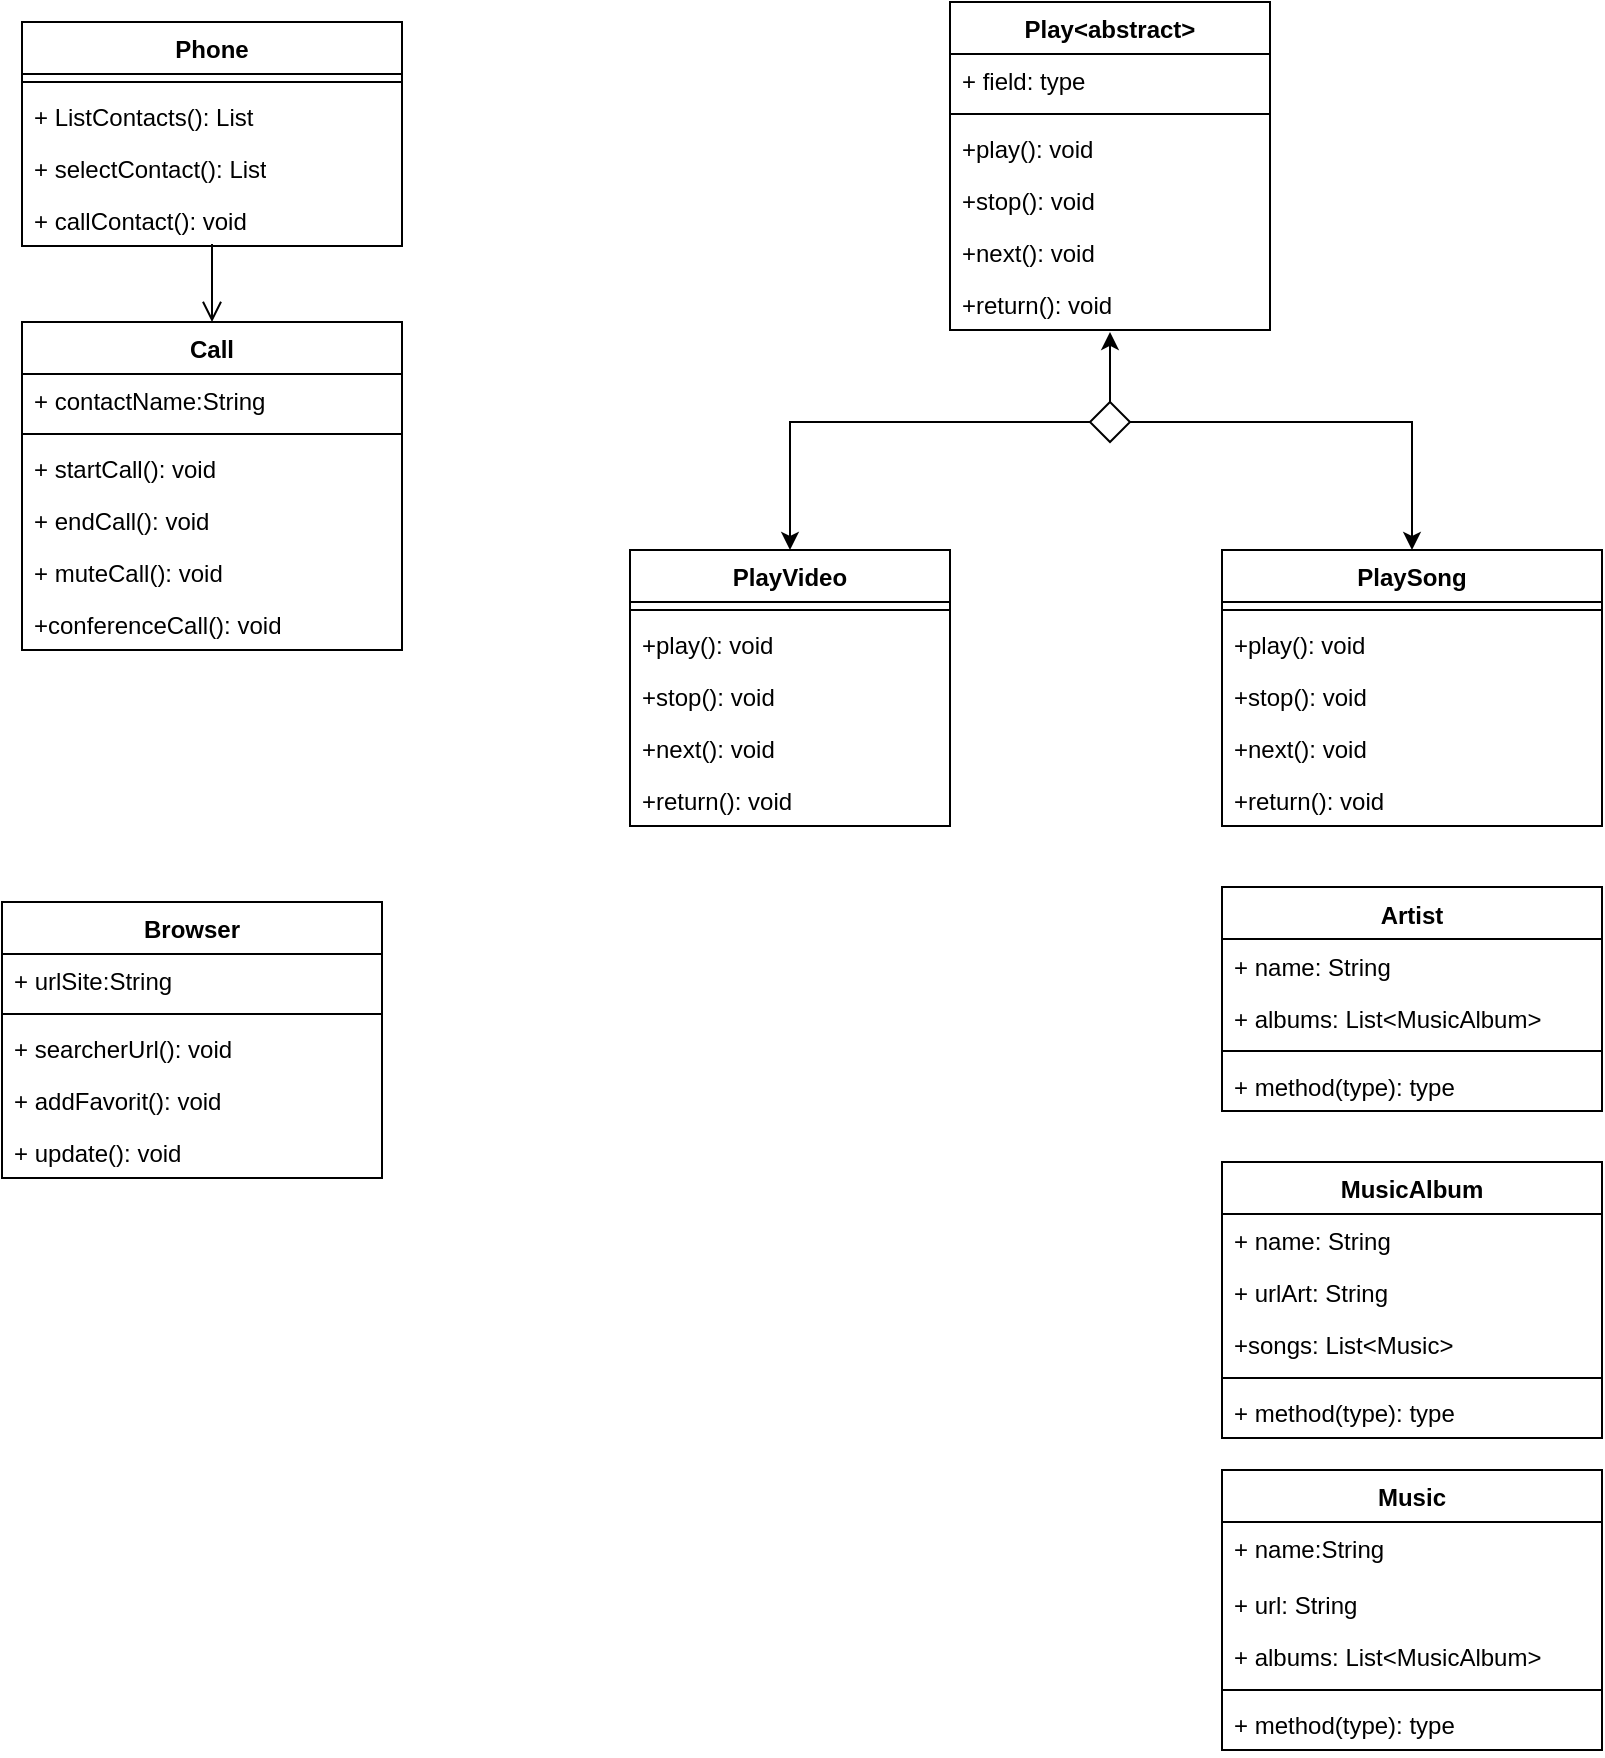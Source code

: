 <mxfile version="21.6.9" type="github">
  <diagram id="C5RBs43oDa-KdzZeNtuy" name="Page-1">
    <mxGraphModel dx="1114" dy="578" grid="1" gridSize="10" guides="1" tooltips="1" connect="1" arrows="1" fold="1" page="1" pageScale="1" pageWidth="827" pageHeight="1169" math="0" shadow="0">
      <root>
        <mxCell id="WIyWlLk6GJQsqaUBKTNV-0" />
        <mxCell id="WIyWlLk6GJQsqaUBKTNV-1" parent="WIyWlLk6GJQsqaUBKTNV-0" />
        <mxCell id="q52bOCOClihTa2kssrym-14" value="MusicAlbum" style="swimlane;fontStyle=1;align=center;verticalAlign=top;childLayout=stackLayout;horizontal=1;startSize=26;horizontalStack=0;resizeParent=1;resizeParentMax=0;resizeLast=0;collapsible=1;marginBottom=0;whiteSpace=wrap;html=1;" parent="WIyWlLk6GJQsqaUBKTNV-1" vertex="1">
          <mxGeometry x="630" y="610" width="190" height="138" as="geometry" />
        </mxCell>
        <mxCell id="q52bOCOClihTa2kssrym-15" value="+ name: String&lt;br&gt;" style="text;strokeColor=none;fillColor=none;align=left;verticalAlign=top;spacingLeft=4;spacingRight=4;overflow=hidden;rotatable=0;points=[[0,0.5],[1,0.5]];portConstraint=eastwest;whiteSpace=wrap;html=1;" parent="q52bOCOClihTa2kssrym-14" vertex="1">
          <mxGeometry y="26" width="190" height="26" as="geometry" />
        </mxCell>
        <mxCell id="q52bOCOClihTa2kssrym-38" value="+ urlArt: String" style="text;strokeColor=none;fillColor=none;align=left;verticalAlign=top;spacingLeft=4;spacingRight=4;overflow=hidden;rotatable=0;points=[[0,0.5],[1,0.5]];portConstraint=eastwest;whiteSpace=wrap;html=1;" parent="q52bOCOClihTa2kssrym-14" vertex="1">
          <mxGeometry y="52" width="190" height="26" as="geometry" />
        </mxCell>
        <mxCell id="q52bOCOClihTa2kssrym-39" value="+songs&lt;span style=&quot;background-color: initial;&quot;&gt;: List&amp;lt;Music&amp;gt;&lt;/span&gt;" style="text;strokeColor=none;fillColor=none;align=left;verticalAlign=top;spacingLeft=4;spacingRight=4;overflow=hidden;rotatable=0;points=[[0,0.5],[1,0.5]];portConstraint=eastwest;whiteSpace=wrap;html=1;" parent="q52bOCOClihTa2kssrym-14" vertex="1">
          <mxGeometry y="78" width="190" height="26" as="geometry" />
        </mxCell>
        <mxCell id="q52bOCOClihTa2kssrym-16" value="" style="line;strokeWidth=1;fillColor=none;align=left;verticalAlign=middle;spacingTop=-1;spacingLeft=3;spacingRight=3;rotatable=0;labelPosition=right;points=[];portConstraint=eastwest;strokeColor=inherit;" parent="q52bOCOClihTa2kssrym-14" vertex="1">
          <mxGeometry y="104" width="190" height="8" as="geometry" />
        </mxCell>
        <mxCell id="q52bOCOClihTa2kssrym-17" value="+ method(type): type" style="text;strokeColor=none;fillColor=none;align=left;verticalAlign=top;spacingLeft=4;spacingRight=4;overflow=hidden;rotatable=0;points=[[0,0.5],[1,0.5]];portConstraint=eastwest;whiteSpace=wrap;html=1;" parent="q52bOCOClihTa2kssrym-14" vertex="1">
          <mxGeometry y="112" width="190" height="26" as="geometry" />
        </mxCell>
        <object label="Music" url="" id="q52bOCOClihTa2kssrym-18">
          <mxCell style="swimlane;fontStyle=1;align=center;verticalAlign=top;childLayout=stackLayout;horizontal=1;startSize=26;horizontalStack=0;resizeParent=1;resizeParentMax=0;resizeLast=0;collapsible=1;marginBottom=0;whiteSpace=wrap;html=1;" parent="WIyWlLk6GJQsqaUBKTNV-1" vertex="1">
            <mxGeometry x="630" y="764" width="190" height="140" as="geometry" />
          </mxCell>
        </object>
        <mxCell id="q52bOCOClihTa2kssrym-19" value="+ name:String" style="text;strokeColor=none;fillColor=none;align=left;verticalAlign=top;spacingLeft=4;spacingRight=4;overflow=hidden;rotatable=0;points=[[0,0.5],[1,0.5]];portConstraint=eastwest;whiteSpace=wrap;html=1;" parent="q52bOCOClihTa2kssrym-18" vertex="1">
          <mxGeometry y="26" width="190" height="28" as="geometry" />
        </mxCell>
        <mxCell id="q52bOCOClihTa2kssrym-24" value="+ url: String" style="text;strokeColor=none;fillColor=none;align=left;verticalAlign=top;spacingLeft=4;spacingRight=4;overflow=hidden;rotatable=0;points=[[0,0.5],[1,0.5]];portConstraint=eastwest;whiteSpace=wrap;html=1;" parent="q52bOCOClihTa2kssrym-18" vertex="1">
          <mxGeometry y="54" width="190" height="26" as="geometry" />
        </mxCell>
        <mxCell id="q52bOCOClihTa2kssrym-25" value="+&amp;nbsp;albums&lt;span style=&quot;background-color: initial;&quot;&gt;: List&amp;lt;MusicAlbum&amp;gt;&lt;/span&gt;" style="text;strokeColor=none;fillColor=none;align=left;verticalAlign=top;spacingLeft=4;spacingRight=4;overflow=hidden;rotatable=0;points=[[0,0.5],[1,0.5]];portConstraint=eastwest;whiteSpace=wrap;html=1;" parent="q52bOCOClihTa2kssrym-18" vertex="1">
          <mxGeometry y="80" width="190" height="26" as="geometry" />
        </mxCell>
        <mxCell id="q52bOCOClihTa2kssrym-20" value="" style="line;strokeWidth=1;fillColor=none;align=left;verticalAlign=middle;spacingTop=-1;spacingLeft=3;spacingRight=3;rotatable=0;labelPosition=right;points=[];portConstraint=eastwest;strokeColor=inherit;" parent="q52bOCOClihTa2kssrym-18" vertex="1">
          <mxGeometry y="106" width="190" height="8" as="geometry" />
        </mxCell>
        <mxCell id="q52bOCOClihTa2kssrym-21" value="+ method(type): type" style="text;strokeColor=none;fillColor=none;align=left;verticalAlign=top;spacingLeft=4;spacingRight=4;overflow=hidden;rotatable=0;points=[[0,0.5],[1,0.5]];portConstraint=eastwest;whiteSpace=wrap;html=1;" parent="q52bOCOClihTa2kssrym-18" vertex="1">
          <mxGeometry y="114" width="190" height="26" as="geometry" />
        </mxCell>
        <mxCell id="q52bOCOClihTa2kssrym-31" value="Play&amp;lt;abstract&amp;gt;" style="swimlane;fontStyle=1;align=center;verticalAlign=top;childLayout=stackLayout;horizontal=1;startSize=26;horizontalStack=0;resizeParent=1;resizeParentMax=0;resizeLast=0;collapsible=1;marginBottom=0;whiteSpace=wrap;html=1;" parent="WIyWlLk6GJQsqaUBKTNV-1" vertex="1">
          <mxGeometry x="494" y="30" width="160" height="164" as="geometry" />
        </mxCell>
        <mxCell id="q52bOCOClihTa2kssrym-32" value="+ field: type" style="text;strokeColor=none;fillColor=none;align=left;verticalAlign=top;spacingLeft=4;spacingRight=4;overflow=hidden;rotatable=0;points=[[0,0.5],[1,0.5]];portConstraint=eastwest;whiteSpace=wrap;html=1;" parent="q52bOCOClihTa2kssrym-31" vertex="1">
          <mxGeometry y="26" width="160" height="26" as="geometry" />
        </mxCell>
        <mxCell id="q52bOCOClihTa2kssrym-33" value="" style="line;strokeWidth=1;fillColor=none;align=left;verticalAlign=middle;spacingTop=-1;spacingLeft=3;spacingRight=3;rotatable=0;labelPosition=right;points=[];portConstraint=eastwest;strokeColor=inherit;" parent="q52bOCOClihTa2kssrym-31" vertex="1">
          <mxGeometry y="52" width="160" height="8" as="geometry" />
        </mxCell>
        <mxCell id="q52bOCOClihTa2kssrym-34" value="+play(): void" style="text;strokeColor=none;fillColor=none;align=left;verticalAlign=top;spacingLeft=4;spacingRight=4;overflow=hidden;rotatable=0;points=[[0,0.5],[1,0.5]];portConstraint=eastwest;whiteSpace=wrap;html=1;" parent="q52bOCOClihTa2kssrym-31" vertex="1">
          <mxGeometry y="60" width="160" height="26" as="geometry" />
        </mxCell>
        <mxCell id="q52bOCOClihTa2kssrym-35" value="+stop(): void" style="text;strokeColor=none;fillColor=none;align=left;verticalAlign=top;spacingLeft=4;spacingRight=4;overflow=hidden;rotatable=0;points=[[0,0.5],[1,0.5]];portConstraint=eastwest;whiteSpace=wrap;html=1;" parent="q52bOCOClihTa2kssrym-31" vertex="1">
          <mxGeometry y="86" width="160" height="26" as="geometry" />
        </mxCell>
        <mxCell id="q52bOCOClihTa2kssrym-36" value="+next(): void" style="text;strokeColor=none;fillColor=none;align=left;verticalAlign=top;spacingLeft=4;spacingRight=4;overflow=hidden;rotatable=0;points=[[0,0.5],[1,0.5]];portConstraint=eastwest;whiteSpace=wrap;html=1;" parent="q52bOCOClihTa2kssrym-31" vertex="1">
          <mxGeometry y="112" width="160" height="26" as="geometry" />
        </mxCell>
        <mxCell id="q52bOCOClihTa2kssrym-37" value="+return(): void" style="text;strokeColor=none;fillColor=none;align=left;verticalAlign=top;spacingLeft=4;spacingRight=4;overflow=hidden;rotatable=0;points=[[0,0.5],[1,0.5]];portConstraint=eastwest;whiteSpace=wrap;html=1;" parent="q52bOCOClihTa2kssrym-31" vertex="1">
          <mxGeometry y="138" width="160" height="26" as="geometry" />
        </mxCell>
        <mxCell id="q52bOCOClihTa2kssrym-40" value="PlayVideo" style="swimlane;fontStyle=1;align=center;verticalAlign=top;childLayout=stackLayout;horizontal=1;startSize=26;horizontalStack=0;resizeParent=1;resizeParentMax=0;resizeLast=0;collapsible=1;marginBottom=0;whiteSpace=wrap;html=1;" parent="WIyWlLk6GJQsqaUBKTNV-1" vertex="1">
          <mxGeometry x="334" y="304" width="160" height="138" as="geometry" />
        </mxCell>
        <mxCell id="q52bOCOClihTa2kssrym-42" value="" style="line;strokeWidth=1;fillColor=none;align=left;verticalAlign=middle;spacingTop=-1;spacingLeft=3;spacingRight=3;rotatable=0;labelPosition=right;points=[];portConstraint=eastwest;strokeColor=inherit;" parent="q52bOCOClihTa2kssrym-40" vertex="1">
          <mxGeometry y="26" width="160" height="8" as="geometry" />
        </mxCell>
        <mxCell id="q52bOCOClihTa2kssrym-43" value="+play(): void" style="text;strokeColor=none;fillColor=none;align=left;verticalAlign=top;spacingLeft=4;spacingRight=4;overflow=hidden;rotatable=0;points=[[0,0.5],[1,0.5]];portConstraint=eastwest;whiteSpace=wrap;html=1;" parent="q52bOCOClihTa2kssrym-40" vertex="1">
          <mxGeometry y="34" width="160" height="26" as="geometry" />
        </mxCell>
        <mxCell id="q52bOCOClihTa2kssrym-44" value="+stop(): void" style="text;strokeColor=none;fillColor=none;align=left;verticalAlign=top;spacingLeft=4;spacingRight=4;overflow=hidden;rotatable=0;points=[[0,0.5],[1,0.5]];portConstraint=eastwest;whiteSpace=wrap;html=1;" parent="q52bOCOClihTa2kssrym-40" vertex="1">
          <mxGeometry y="60" width="160" height="26" as="geometry" />
        </mxCell>
        <mxCell id="q52bOCOClihTa2kssrym-45" value="+next(): void" style="text;strokeColor=none;fillColor=none;align=left;verticalAlign=top;spacingLeft=4;spacingRight=4;overflow=hidden;rotatable=0;points=[[0,0.5],[1,0.5]];portConstraint=eastwest;whiteSpace=wrap;html=1;" parent="q52bOCOClihTa2kssrym-40" vertex="1">
          <mxGeometry y="86" width="160" height="26" as="geometry" />
        </mxCell>
        <mxCell id="q52bOCOClihTa2kssrym-46" value="+return(): void" style="text;strokeColor=none;fillColor=none;align=left;verticalAlign=top;spacingLeft=4;spacingRight=4;overflow=hidden;rotatable=0;points=[[0,0.5],[1,0.5]];portConstraint=eastwest;whiteSpace=wrap;html=1;" parent="q52bOCOClihTa2kssrym-40" vertex="1">
          <mxGeometry y="112" width="160" height="26" as="geometry" />
        </mxCell>
        <mxCell id="q52bOCOClihTa2kssrym-47" value="PlaySong&lt;br&gt;" style="swimlane;fontStyle=1;align=center;verticalAlign=top;childLayout=stackLayout;horizontal=1;startSize=26;horizontalStack=0;resizeParent=1;resizeParentMax=0;resizeLast=0;collapsible=1;marginBottom=0;whiteSpace=wrap;html=1;" parent="WIyWlLk6GJQsqaUBKTNV-1" vertex="1">
          <mxGeometry x="630" y="304" width="190" height="138" as="geometry" />
        </mxCell>
        <mxCell id="q52bOCOClihTa2kssrym-49" value="" style="line;strokeWidth=1;fillColor=none;align=left;verticalAlign=middle;spacingTop=-1;spacingLeft=3;spacingRight=3;rotatable=0;labelPosition=right;points=[];portConstraint=eastwest;strokeColor=inherit;" parent="q52bOCOClihTa2kssrym-47" vertex="1">
          <mxGeometry y="26" width="190" height="8" as="geometry" />
        </mxCell>
        <mxCell id="q52bOCOClihTa2kssrym-50" value="+play(): void" style="text;strokeColor=none;fillColor=none;align=left;verticalAlign=top;spacingLeft=4;spacingRight=4;overflow=hidden;rotatable=0;points=[[0,0.5],[1,0.5]];portConstraint=eastwest;whiteSpace=wrap;html=1;" parent="q52bOCOClihTa2kssrym-47" vertex="1">
          <mxGeometry y="34" width="190" height="26" as="geometry" />
        </mxCell>
        <mxCell id="q52bOCOClihTa2kssrym-51" value="+stop(): void" style="text;strokeColor=none;fillColor=none;align=left;verticalAlign=top;spacingLeft=4;spacingRight=4;overflow=hidden;rotatable=0;points=[[0,0.5],[1,0.5]];portConstraint=eastwest;whiteSpace=wrap;html=1;" parent="q52bOCOClihTa2kssrym-47" vertex="1">
          <mxGeometry y="60" width="190" height="26" as="geometry" />
        </mxCell>
        <mxCell id="q52bOCOClihTa2kssrym-52" value="+next(): void" style="text;strokeColor=none;fillColor=none;align=left;verticalAlign=top;spacingLeft=4;spacingRight=4;overflow=hidden;rotatable=0;points=[[0,0.5],[1,0.5]];portConstraint=eastwest;whiteSpace=wrap;html=1;" parent="q52bOCOClihTa2kssrym-47" vertex="1">
          <mxGeometry y="86" width="190" height="26" as="geometry" />
        </mxCell>
        <mxCell id="q52bOCOClihTa2kssrym-53" value="+return(): void" style="text;strokeColor=none;fillColor=none;align=left;verticalAlign=top;spacingLeft=4;spacingRight=4;overflow=hidden;rotatable=0;points=[[0,0.5],[1,0.5]];portConstraint=eastwest;whiteSpace=wrap;html=1;" parent="q52bOCOClihTa2kssrym-47" vertex="1">
          <mxGeometry y="112" width="190" height="26" as="geometry" />
        </mxCell>
        <mxCell id="q52bOCOClihTa2kssrym-54" value="Artist&lt;br&gt;" style="swimlane;fontStyle=1;align=center;verticalAlign=top;childLayout=stackLayout;horizontal=1;startSize=26;horizontalStack=0;resizeParent=1;resizeParentMax=0;resizeLast=0;collapsible=1;marginBottom=0;whiteSpace=wrap;html=1;" parent="WIyWlLk6GJQsqaUBKTNV-1" vertex="1">
          <mxGeometry x="630" y="472.5" width="190" height="112" as="geometry" />
        </mxCell>
        <mxCell id="q52bOCOClihTa2kssrym-55" value="+ name: String" style="text;strokeColor=none;fillColor=none;align=left;verticalAlign=top;spacingLeft=4;spacingRight=4;overflow=hidden;rotatable=0;points=[[0,0.5],[1,0.5]];portConstraint=eastwest;whiteSpace=wrap;html=1;" parent="q52bOCOClihTa2kssrym-54" vertex="1">
          <mxGeometry y="26" width="190" height="26" as="geometry" />
        </mxCell>
        <mxCell id="q52bOCOClihTa2kssrym-58" value="+&amp;nbsp;albums&lt;span style=&quot;background-color: initial;&quot;&gt;: List&amp;lt;MusicAlbum&amp;gt;&lt;/span&gt;" style="text;strokeColor=none;fillColor=none;align=left;verticalAlign=top;spacingLeft=4;spacingRight=4;overflow=hidden;rotatable=0;points=[[0,0.5],[1,0.5]];portConstraint=eastwest;whiteSpace=wrap;html=1;" parent="q52bOCOClihTa2kssrym-54" vertex="1">
          <mxGeometry y="52" width="190" height="26" as="geometry" />
        </mxCell>
        <mxCell id="q52bOCOClihTa2kssrym-56" value="" style="line;strokeWidth=1;fillColor=none;align=left;verticalAlign=middle;spacingTop=-1;spacingLeft=3;spacingRight=3;rotatable=0;labelPosition=right;points=[];portConstraint=eastwest;strokeColor=inherit;" parent="q52bOCOClihTa2kssrym-54" vertex="1">
          <mxGeometry y="78" width="190" height="8" as="geometry" />
        </mxCell>
        <mxCell id="q52bOCOClihTa2kssrym-57" value="+ method(type): type" style="text;strokeColor=none;fillColor=none;align=left;verticalAlign=top;spacingLeft=4;spacingRight=4;overflow=hidden;rotatable=0;points=[[0,0.5],[1,0.5]];portConstraint=eastwest;whiteSpace=wrap;html=1;" parent="q52bOCOClihTa2kssrym-54" vertex="1">
          <mxGeometry y="86" width="190" height="26" as="geometry" />
        </mxCell>
        <mxCell id="UiYfOl6TeFfZE4mTzbjZ-17" style="edgeStyle=orthogonalEdgeStyle;rounded=0;orthogonalLoop=1;jettySize=auto;html=1;exitX=1;exitY=0.5;exitDx=0;exitDy=0;entryX=0.5;entryY=0;entryDx=0;entryDy=0;" parent="WIyWlLk6GJQsqaUBKTNV-1" source="UiYfOl6TeFfZE4mTzbjZ-7" target="q52bOCOClihTa2kssrym-47" edge="1">
          <mxGeometry relative="1" as="geometry" />
        </mxCell>
        <mxCell id="UiYfOl6TeFfZE4mTzbjZ-18" style="edgeStyle=orthogonalEdgeStyle;rounded=0;orthogonalLoop=1;jettySize=auto;html=1;exitX=0;exitY=0.5;exitDx=0;exitDy=0;entryX=0.5;entryY=0;entryDx=0;entryDy=0;" parent="WIyWlLk6GJQsqaUBKTNV-1" source="UiYfOl6TeFfZE4mTzbjZ-7" target="q52bOCOClihTa2kssrym-40" edge="1">
          <mxGeometry relative="1" as="geometry" />
        </mxCell>
        <mxCell id="UiYfOl6TeFfZE4mTzbjZ-22" style="edgeStyle=orthogonalEdgeStyle;rounded=0;orthogonalLoop=1;jettySize=auto;html=1;exitX=0.5;exitY=0;exitDx=0;exitDy=0;entryX=0.5;entryY=1.038;entryDx=0;entryDy=0;entryPerimeter=0;" parent="WIyWlLk6GJQsqaUBKTNV-1" source="UiYfOl6TeFfZE4mTzbjZ-7" target="q52bOCOClihTa2kssrym-37" edge="1">
          <mxGeometry relative="1" as="geometry" />
        </mxCell>
        <mxCell id="UiYfOl6TeFfZE4mTzbjZ-7" value="" style="rhombus;aspect=fixed;" parent="WIyWlLk6GJQsqaUBKTNV-1" vertex="1">
          <mxGeometry x="564" y="230" width="20" height="20" as="geometry" />
        </mxCell>
        <mxCell id="UiYfOl6TeFfZE4mTzbjZ-45" value="Phone" style="swimlane;fontStyle=1;align=center;verticalAlign=top;childLayout=stackLayout;horizontal=1;startSize=26;horizontalStack=0;resizeParent=1;resizeParentMax=0;resizeLast=0;collapsible=1;marginBottom=0;whiteSpace=wrap;html=1;" parent="WIyWlLk6GJQsqaUBKTNV-1" vertex="1">
          <mxGeometry x="30" y="40" width="190" height="112" as="geometry" />
        </mxCell>
        <mxCell id="UiYfOl6TeFfZE4mTzbjZ-48" value="" style="line;strokeWidth=1;fillColor=none;align=left;verticalAlign=middle;spacingTop=-1;spacingLeft=3;spacingRight=3;rotatable=0;labelPosition=right;points=[];portConstraint=eastwest;strokeColor=inherit;" parent="UiYfOl6TeFfZE4mTzbjZ-45" vertex="1">
          <mxGeometry y="26" width="190" height="8" as="geometry" />
        </mxCell>
        <mxCell id="UiYfOl6TeFfZE4mTzbjZ-49" value="+ ListContacts(): List" style="text;strokeColor=none;fillColor=none;align=left;verticalAlign=top;spacingLeft=4;spacingRight=4;overflow=hidden;rotatable=0;points=[[0,0.5],[1,0.5]];portConstraint=eastwest;whiteSpace=wrap;html=1;" parent="UiYfOl6TeFfZE4mTzbjZ-45" vertex="1">
          <mxGeometry y="34" width="190" height="26" as="geometry" />
        </mxCell>
        <mxCell id="UiYfOl6TeFfZE4mTzbjZ-54" value="+ selectContact(): List" style="text;strokeColor=none;fillColor=none;align=left;verticalAlign=top;spacingLeft=4;spacingRight=4;overflow=hidden;rotatable=0;points=[[0,0.5],[1,0.5]];portConstraint=eastwest;whiteSpace=wrap;html=1;" parent="UiYfOl6TeFfZE4mTzbjZ-45" vertex="1">
          <mxGeometry y="60" width="190" height="26" as="geometry" />
        </mxCell>
        <mxCell id="UiYfOl6TeFfZE4mTzbjZ-53" value="+ callContact(): void" style="text;strokeColor=none;fillColor=none;align=left;verticalAlign=top;spacingLeft=4;spacingRight=4;overflow=hidden;rotatable=0;points=[[0,0.5],[1,0.5]];portConstraint=eastwest;whiteSpace=wrap;html=1;" parent="UiYfOl6TeFfZE4mTzbjZ-45" vertex="1">
          <mxGeometry y="86" width="190" height="26" as="geometry" />
        </mxCell>
        <mxCell id="UiYfOl6TeFfZE4mTzbjZ-57" value="Call" style="swimlane;fontStyle=1;align=center;verticalAlign=top;childLayout=stackLayout;horizontal=1;startSize=26;horizontalStack=0;resizeParent=1;resizeParentMax=0;resizeLast=0;collapsible=1;marginBottom=0;whiteSpace=wrap;html=1;" parent="WIyWlLk6GJQsqaUBKTNV-1" vertex="1">
          <mxGeometry x="30" y="190" width="190" height="164" as="geometry" />
        </mxCell>
        <mxCell id="UiYfOl6TeFfZE4mTzbjZ-64" value="+ contactName:String&amp;nbsp;" style="text;strokeColor=none;fillColor=none;align=left;verticalAlign=top;spacingLeft=4;spacingRight=4;overflow=hidden;rotatable=0;points=[[0,0.5],[1,0.5]];portConstraint=eastwest;whiteSpace=wrap;html=1;" parent="UiYfOl6TeFfZE4mTzbjZ-57" vertex="1">
          <mxGeometry y="26" width="190" height="26" as="geometry" />
        </mxCell>
        <mxCell id="UiYfOl6TeFfZE4mTzbjZ-58" value="" style="line;strokeWidth=1;fillColor=none;align=left;verticalAlign=middle;spacingTop=-1;spacingLeft=3;spacingRight=3;rotatable=0;labelPosition=right;points=[];portConstraint=eastwest;strokeColor=inherit;" parent="UiYfOl6TeFfZE4mTzbjZ-57" vertex="1">
          <mxGeometry y="52" width="190" height="8" as="geometry" />
        </mxCell>
        <mxCell id="UiYfOl6TeFfZE4mTzbjZ-62" value="+ startCall(): void" style="text;strokeColor=none;fillColor=none;align=left;verticalAlign=top;spacingLeft=4;spacingRight=4;overflow=hidden;rotatable=0;points=[[0,0.5],[1,0.5]];portConstraint=eastwest;whiteSpace=wrap;html=1;" parent="UiYfOl6TeFfZE4mTzbjZ-57" vertex="1">
          <mxGeometry y="60" width="190" height="26" as="geometry" />
        </mxCell>
        <mxCell id="UiYfOl6TeFfZE4mTzbjZ-63" value="+ endCall(): void" style="text;strokeColor=none;fillColor=none;align=left;verticalAlign=top;spacingLeft=4;spacingRight=4;overflow=hidden;rotatable=0;points=[[0,0.5],[1,0.5]];portConstraint=eastwest;whiteSpace=wrap;html=1;" parent="UiYfOl6TeFfZE4mTzbjZ-57" vertex="1">
          <mxGeometry y="86" width="190" height="26" as="geometry" />
        </mxCell>
        <mxCell id="UiYfOl6TeFfZE4mTzbjZ-67" value="+ muteCall(): void" style="text;strokeColor=none;fillColor=none;align=left;verticalAlign=top;spacingLeft=4;spacingRight=4;overflow=hidden;rotatable=0;points=[[0,0.5],[1,0.5]];portConstraint=eastwest;whiteSpace=wrap;html=1;" parent="UiYfOl6TeFfZE4mTzbjZ-57" vertex="1">
          <mxGeometry y="112" width="190" height="26" as="geometry" />
        </mxCell>
        <mxCell id="UiYfOl6TeFfZE4mTzbjZ-68" value="+conference&lt;span style=&quot;background-color: initial;&quot;&gt;Call(): void&lt;/span&gt;" style="text;strokeColor=none;fillColor=none;align=left;verticalAlign=top;spacingLeft=4;spacingRight=4;overflow=hidden;rotatable=0;points=[[0,0.5],[1,0.5]];portConstraint=eastwest;whiteSpace=wrap;html=1;" parent="UiYfOl6TeFfZE4mTzbjZ-57" vertex="1">
          <mxGeometry y="138" width="190" height="26" as="geometry" />
        </mxCell>
        <mxCell id="UiYfOl6TeFfZE4mTzbjZ-69" value="" style="endArrow=open;startArrow=none;endFill=0;startFill=0;endSize=8;html=1;verticalAlign=bottom;labelBackgroundColor=none;strokeWidth=1;rounded=0;exitX=0.5;exitY=0.962;exitDx=0;exitDy=0;exitPerimeter=0;entryX=0.5;entryY=0;entryDx=0;entryDy=0;" parent="WIyWlLk6GJQsqaUBKTNV-1" source="UiYfOl6TeFfZE4mTzbjZ-53" target="UiYfOl6TeFfZE4mTzbjZ-57" edge="1">
          <mxGeometry width="160" relative="1" as="geometry">
            <mxPoint x="330" y="800" as="sourcePoint" />
            <mxPoint x="490" y="800" as="targetPoint" />
          </mxGeometry>
        </mxCell>
        <mxCell id="Jh0ipeNVSVK86HfSeCW4-0" value="Browser" style="swimlane;fontStyle=1;align=center;verticalAlign=top;childLayout=stackLayout;horizontal=1;startSize=26;horizontalStack=0;resizeParent=1;resizeParentMax=0;resizeLast=0;collapsible=1;marginBottom=0;whiteSpace=wrap;html=1;" vertex="1" parent="WIyWlLk6GJQsqaUBKTNV-1">
          <mxGeometry x="20" y="480" width="190" height="138" as="geometry" />
        </mxCell>
        <mxCell id="Jh0ipeNVSVK86HfSeCW4-1" value="+ urlSite:String&amp;nbsp;" style="text;strokeColor=none;fillColor=none;align=left;verticalAlign=top;spacingLeft=4;spacingRight=4;overflow=hidden;rotatable=0;points=[[0,0.5],[1,0.5]];portConstraint=eastwest;whiteSpace=wrap;html=1;" vertex="1" parent="Jh0ipeNVSVK86HfSeCW4-0">
          <mxGeometry y="26" width="190" height="26" as="geometry" />
        </mxCell>
        <mxCell id="Jh0ipeNVSVK86HfSeCW4-2" value="" style="line;strokeWidth=1;fillColor=none;align=left;verticalAlign=middle;spacingTop=-1;spacingLeft=3;spacingRight=3;rotatable=0;labelPosition=right;points=[];portConstraint=eastwest;strokeColor=inherit;" vertex="1" parent="Jh0ipeNVSVK86HfSeCW4-0">
          <mxGeometry y="52" width="190" height="8" as="geometry" />
        </mxCell>
        <mxCell id="Jh0ipeNVSVK86HfSeCW4-3" value="+ searcherUrl(): void" style="text;strokeColor=none;fillColor=none;align=left;verticalAlign=top;spacingLeft=4;spacingRight=4;overflow=hidden;rotatable=0;points=[[0,0.5],[1,0.5]];portConstraint=eastwest;whiteSpace=wrap;html=1;" vertex="1" parent="Jh0ipeNVSVK86HfSeCW4-0">
          <mxGeometry y="60" width="190" height="26" as="geometry" />
        </mxCell>
        <mxCell id="Jh0ipeNVSVK86HfSeCW4-4" value="+ addFavorit(): void" style="text;strokeColor=none;fillColor=none;align=left;verticalAlign=top;spacingLeft=4;spacingRight=4;overflow=hidden;rotatable=0;points=[[0,0.5],[1,0.5]];portConstraint=eastwest;whiteSpace=wrap;html=1;" vertex="1" parent="Jh0ipeNVSVK86HfSeCW4-0">
          <mxGeometry y="86" width="190" height="26" as="geometry" />
        </mxCell>
        <mxCell id="Jh0ipeNVSVK86HfSeCW4-5" value="+ update(): void" style="text;strokeColor=none;fillColor=none;align=left;verticalAlign=top;spacingLeft=4;spacingRight=4;overflow=hidden;rotatable=0;points=[[0,0.5],[1,0.5]];portConstraint=eastwest;whiteSpace=wrap;html=1;" vertex="1" parent="Jh0ipeNVSVK86HfSeCW4-0">
          <mxGeometry y="112" width="190" height="26" as="geometry" />
        </mxCell>
      </root>
    </mxGraphModel>
  </diagram>
</mxfile>
